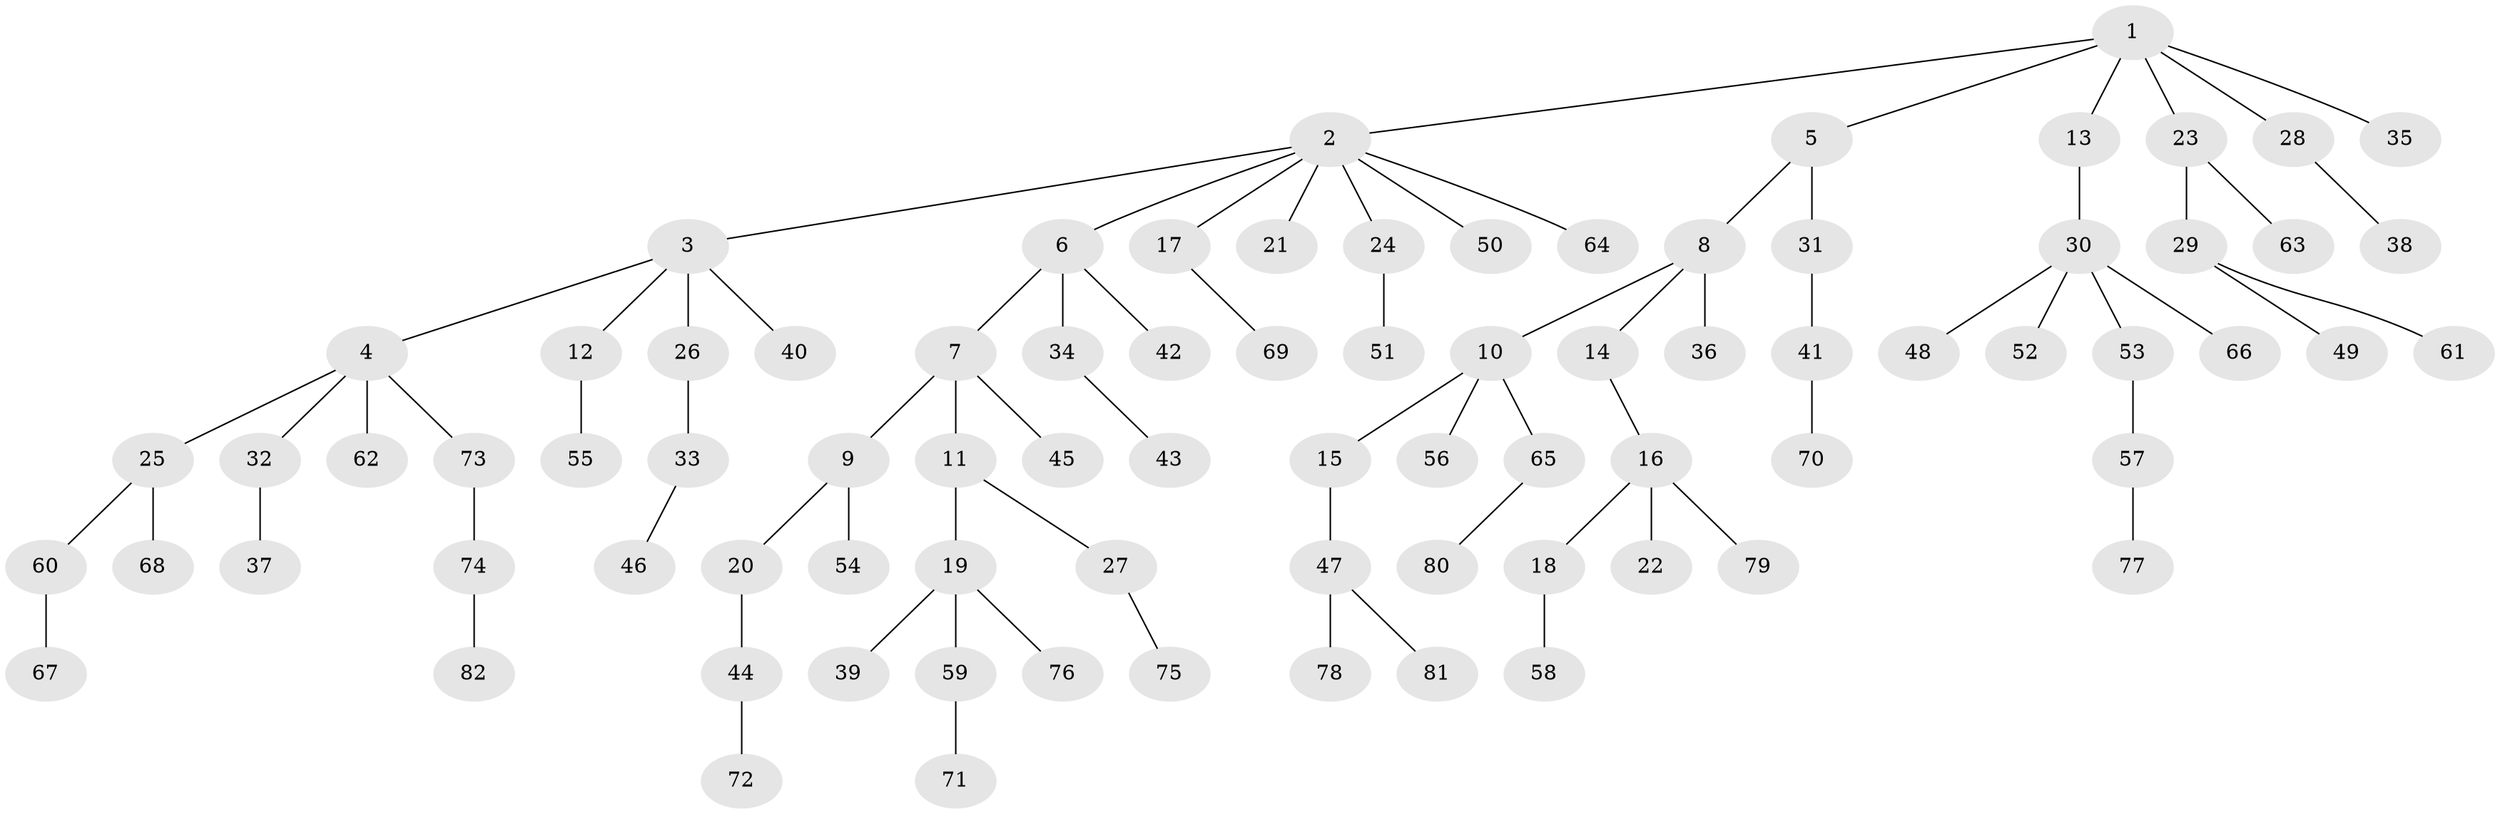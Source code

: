 // coarse degree distribution, {5: 0.02040816326530612, 8: 0.02040816326530612, 2: 0.20408163265306123, 1: 0.6530612244897959, 3: 0.02040816326530612, 4: 0.061224489795918366, 16: 0.02040816326530612}
// Generated by graph-tools (version 1.1) at 2025/56/03/04/25 21:56:34]
// undirected, 82 vertices, 81 edges
graph export_dot {
graph [start="1"]
  node [color=gray90,style=filled];
  1;
  2;
  3;
  4;
  5;
  6;
  7;
  8;
  9;
  10;
  11;
  12;
  13;
  14;
  15;
  16;
  17;
  18;
  19;
  20;
  21;
  22;
  23;
  24;
  25;
  26;
  27;
  28;
  29;
  30;
  31;
  32;
  33;
  34;
  35;
  36;
  37;
  38;
  39;
  40;
  41;
  42;
  43;
  44;
  45;
  46;
  47;
  48;
  49;
  50;
  51;
  52;
  53;
  54;
  55;
  56;
  57;
  58;
  59;
  60;
  61;
  62;
  63;
  64;
  65;
  66;
  67;
  68;
  69;
  70;
  71;
  72;
  73;
  74;
  75;
  76;
  77;
  78;
  79;
  80;
  81;
  82;
  1 -- 2;
  1 -- 5;
  1 -- 13;
  1 -- 23;
  1 -- 28;
  1 -- 35;
  2 -- 3;
  2 -- 6;
  2 -- 17;
  2 -- 21;
  2 -- 24;
  2 -- 50;
  2 -- 64;
  3 -- 4;
  3 -- 12;
  3 -- 26;
  3 -- 40;
  4 -- 25;
  4 -- 32;
  4 -- 62;
  4 -- 73;
  5 -- 8;
  5 -- 31;
  6 -- 7;
  6 -- 34;
  6 -- 42;
  7 -- 9;
  7 -- 11;
  7 -- 45;
  8 -- 10;
  8 -- 14;
  8 -- 36;
  9 -- 20;
  9 -- 54;
  10 -- 15;
  10 -- 56;
  10 -- 65;
  11 -- 19;
  11 -- 27;
  12 -- 55;
  13 -- 30;
  14 -- 16;
  15 -- 47;
  16 -- 18;
  16 -- 22;
  16 -- 79;
  17 -- 69;
  18 -- 58;
  19 -- 39;
  19 -- 59;
  19 -- 76;
  20 -- 44;
  23 -- 29;
  23 -- 63;
  24 -- 51;
  25 -- 60;
  25 -- 68;
  26 -- 33;
  27 -- 75;
  28 -- 38;
  29 -- 49;
  29 -- 61;
  30 -- 48;
  30 -- 52;
  30 -- 53;
  30 -- 66;
  31 -- 41;
  32 -- 37;
  33 -- 46;
  34 -- 43;
  41 -- 70;
  44 -- 72;
  47 -- 78;
  47 -- 81;
  53 -- 57;
  57 -- 77;
  59 -- 71;
  60 -- 67;
  65 -- 80;
  73 -- 74;
  74 -- 82;
}
